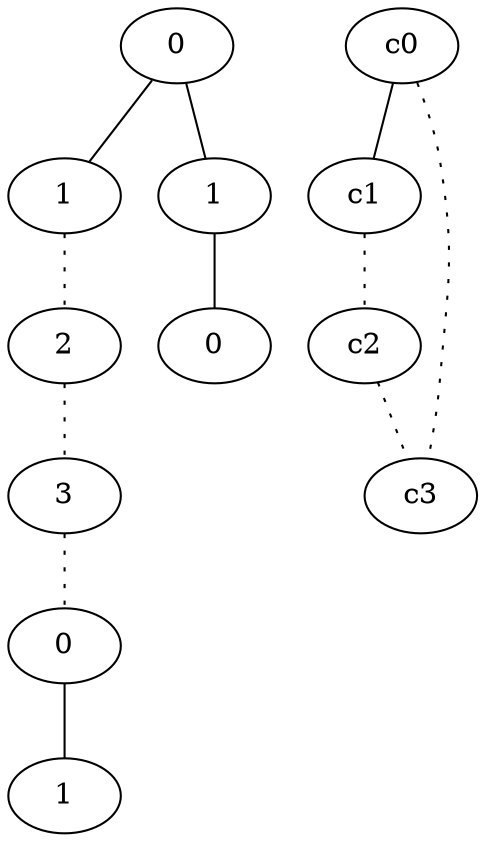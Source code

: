 graph {
a0[label=0];
a1[label=1];
a2[label=2];
a3[label=3];
a4[label=0];
a5[label=1];
a6[label=1];
a7[label=0];
a0 -- a1;
a0 -- a6;
a1 -- a2 [style=dotted];
a2 -- a3 [style=dotted];
a3 -- a4 [style=dotted];
a4 -- a5;
a6 -- a7;
c0 -- c1;
c0 -- c3 [style=dotted];
c1 -- c2 [style=dotted];
c2 -- c3 [style=dotted];
}
